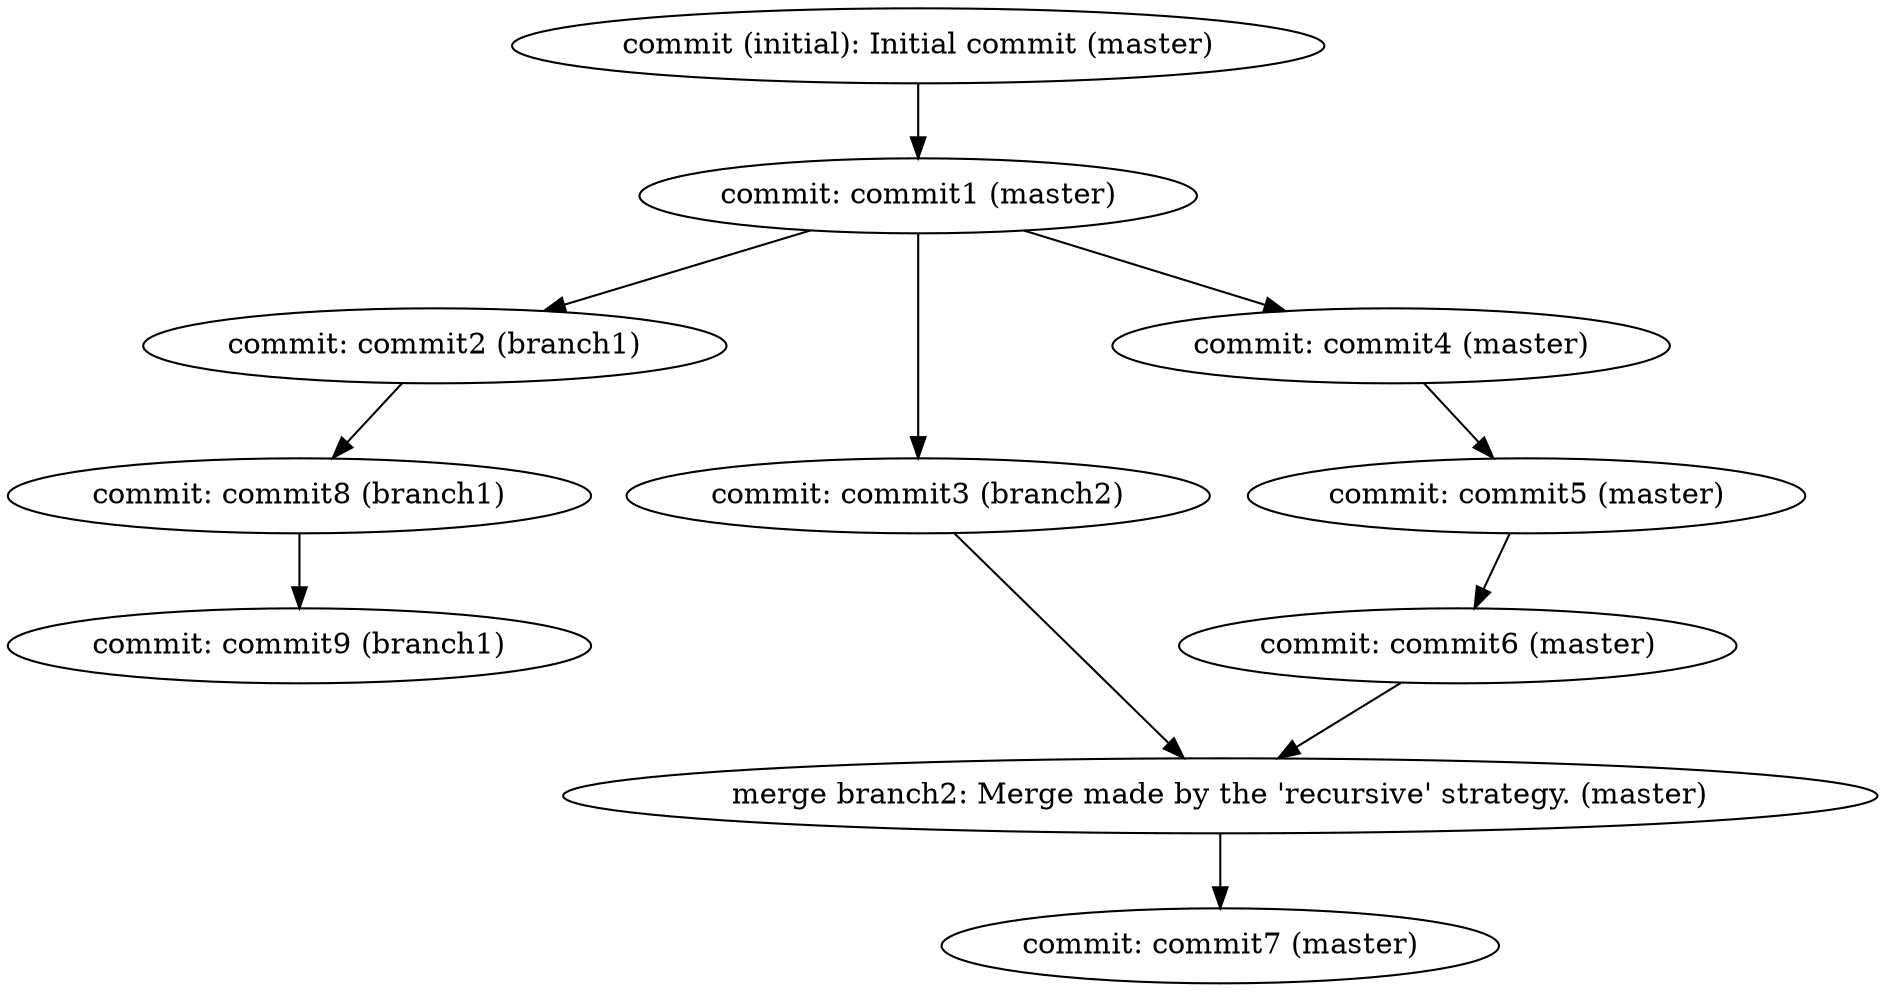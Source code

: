 digraph "Graph" {
	"5c544a6558fe467545c19a1500d5a811fbe037c5" [label="commit: commit2 (branch1)"]
	fe34ca8a981e89d784b7589ea65446bad0c8c36a -> "5c544a6558fe467545c19a1500d5a811fbe037c5"
	a16bfe36642fcf82c255d1c0922614439fe07126 [label="commit: commit8 (branch1)"]
	"5c544a6558fe467545c19a1500d5a811fbe037c5" -> a16bfe36642fcf82c255d1c0922614439fe07126
	"69437221d03271f6f8eced4fc29f249b8ab86084" [label="commit: commit9 (branch1)"]
	a16bfe36642fcf82c255d1c0922614439fe07126 -> "69437221d03271f6f8eced4fc29f249b8ab86084"
	"15dd6bc90f1757da1f7e2c5e5fb3702ab30e3d10" [label="commit: commit3 (branch2)"]
	fe34ca8a981e89d784b7589ea65446bad0c8c36a -> "15dd6bc90f1757da1f7e2c5e5fb3702ab30e3d10"
	f73542b744410966d7f0469d8f817f122e8901a3 [label="commit (initial): Initial commit (master)"]
	fe34ca8a981e89d784b7589ea65446bad0c8c36a [label="commit: commit1 (master)"]
	f73542b744410966d7f0469d8f817f122e8901a3 -> fe34ca8a981e89d784b7589ea65446bad0c8c36a
	"346f7e9bf93f17b8e47f46c994e69ba5bef1b585" [label="commit: commit4 (master)"]
	fe34ca8a981e89d784b7589ea65446bad0c8c36a -> "346f7e9bf93f17b8e47f46c994e69ba5bef1b585"
	"5c533bd087bfa956b8235fcba9bc8e83d85f5212" [label="commit: commit5 (master)"]
	"346f7e9bf93f17b8e47f46c994e69ba5bef1b585" -> "5c533bd087bfa956b8235fcba9bc8e83d85f5212"
	ae80e125dfdb6953aa802a70b7e78944e5daaa9e [label="commit: commit6 (master)"]
	"5c533bd087bfa956b8235fcba9bc8e83d85f5212" -> ae80e125dfdb6953aa802a70b7e78944e5daaa9e
	"26647e520bee68421f9a363d84d505191590d574" [label="merge branch2: Merge made by the 'recursive' strategy. (master)"]
	ae80e125dfdb6953aa802a70b7e78944e5daaa9e -> "26647e520bee68421f9a363d84d505191590d574"
	"15dd6bc90f1757da1f7e2c5e5fb3702ab30e3d10" -> "26647e520bee68421f9a363d84d505191590d574"
	"07eea637920856b2d8af4ae50856e024139df968" [label="commit: commit7 (master)"]
	"26647e520bee68421f9a363d84d505191590d574" -> "07eea637920856b2d8af4ae50856e024139df968"
}
